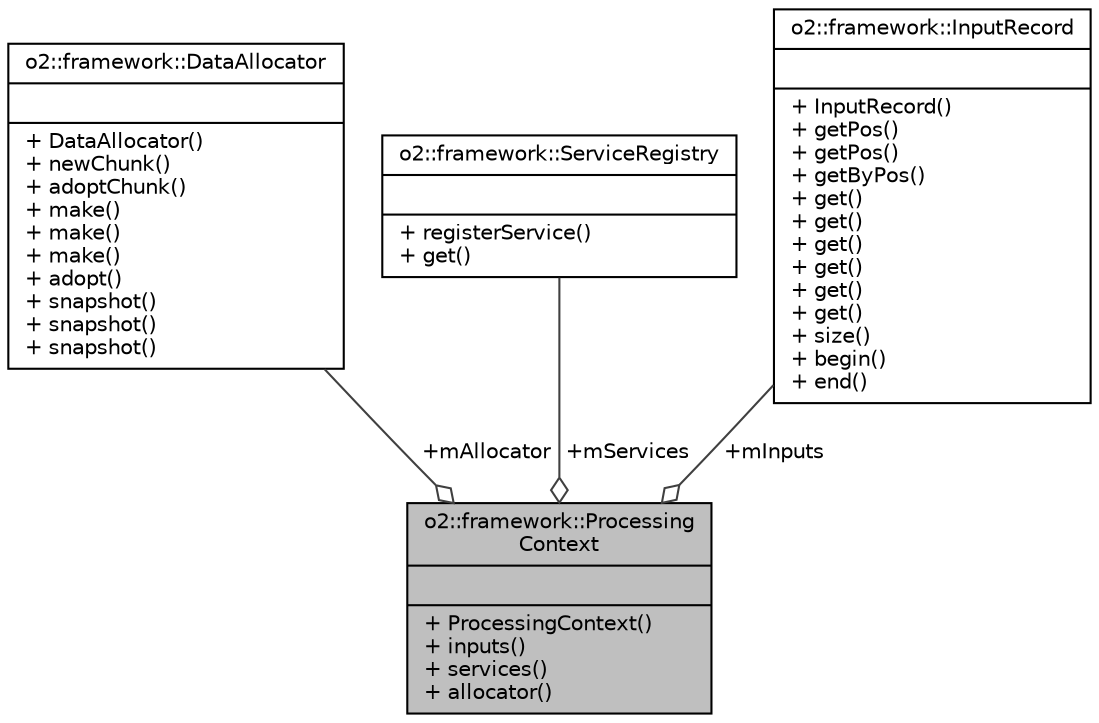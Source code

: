 digraph "o2::framework::ProcessingContext"
{
 // INTERACTIVE_SVG=YES
  bgcolor="transparent";
  edge [fontname="Helvetica",fontsize="10",labelfontname="Helvetica",labelfontsize="10"];
  node [fontname="Helvetica",fontsize="10",shape=record];
  Node1 [label="{o2::framework::Processing\lContext\n||+ ProcessingContext()\l+ inputs()\l+ services()\l+ allocator()\l}",height=0.2,width=0.4,color="black", fillcolor="grey75", style="filled" fontcolor="black"];
  Node2 -> Node1 [color="grey25",fontsize="10",style="solid",label=" +mAllocator" ,arrowhead="odiamond",fontname="Helvetica"];
  Node2 [label="{o2::framework::DataAllocator\n||+ DataAllocator()\l+ newChunk()\l+ adoptChunk()\l+ make()\l+ make()\l+ make()\l+ adopt()\l+ snapshot()\l+ snapshot()\l+ snapshot()\l}",height=0.2,width=0.4,color="black",URL="$df/d82/classo2_1_1framework_1_1DataAllocator.html"];
  Node3 -> Node1 [color="grey25",fontsize="10",style="solid",label=" +mServices" ,arrowhead="odiamond",fontname="Helvetica"];
  Node3 [label="{o2::framework::ServiceRegistry\n||+ registerService()\l+ get()\l}",height=0.2,width=0.4,color="black",URL="$d7/d13/classo2_1_1framework_1_1ServiceRegistry.html"];
  Node4 -> Node1 [color="grey25",fontsize="10",style="solid",label=" +mInputs" ,arrowhead="odiamond",fontname="Helvetica"];
  Node4 [label="{o2::framework::InputRecord\n||+ InputRecord()\l+ getPos()\l+ getPos()\l+ getByPos()\l+ get()\l+ get()\l+ get()\l+ get()\l+ get()\l+ get()\l+ size()\l+ begin()\l+ end()\l}",height=0.2,width=0.4,color="black",URL="$df/d24/classo2_1_1framework_1_1InputRecord.html"];
}
